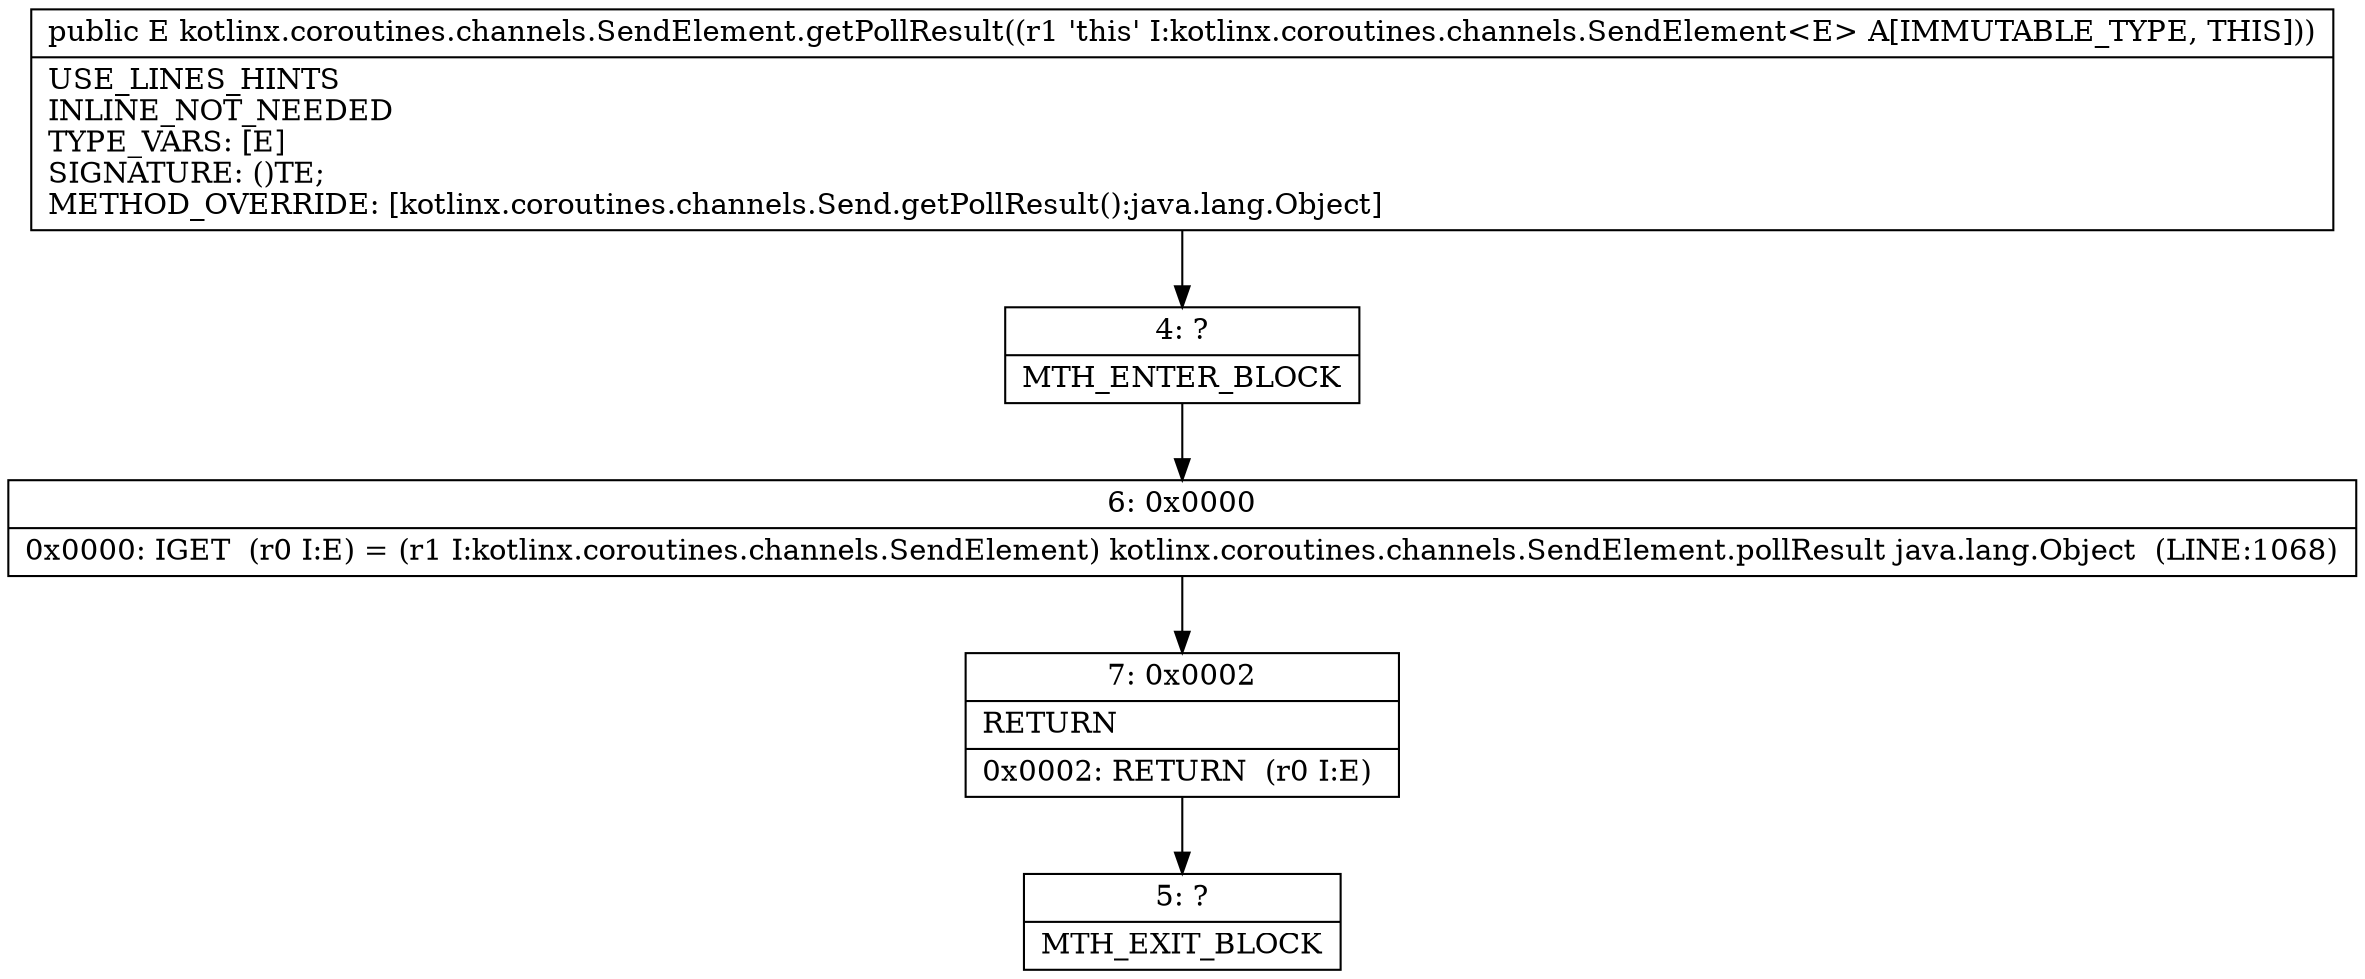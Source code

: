 digraph "CFG forkotlinx.coroutines.channels.SendElement.getPollResult()Ljava\/lang\/Object;" {
Node_4 [shape=record,label="{4\:\ ?|MTH_ENTER_BLOCK\l}"];
Node_6 [shape=record,label="{6\:\ 0x0000|0x0000: IGET  (r0 I:E) = (r1 I:kotlinx.coroutines.channels.SendElement) kotlinx.coroutines.channels.SendElement.pollResult java.lang.Object  (LINE:1068)\l}"];
Node_7 [shape=record,label="{7\:\ 0x0002|RETURN\l|0x0002: RETURN  (r0 I:E) \l}"];
Node_5 [shape=record,label="{5\:\ ?|MTH_EXIT_BLOCK\l}"];
MethodNode[shape=record,label="{public E kotlinx.coroutines.channels.SendElement.getPollResult((r1 'this' I:kotlinx.coroutines.channels.SendElement\<E\> A[IMMUTABLE_TYPE, THIS]))  | USE_LINES_HINTS\lINLINE_NOT_NEEDED\lTYPE_VARS: [E]\lSIGNATURE: ()TE;\lMETHOD_OVERRIDE: [kotlinx.coroutines.channels.Send.getPollResult():java.lang.Object]\l}"];
MethodNode -> Node_4;Node_4 -> Node_6;
Node_6 -> Node_7;
Node_7 -> Node_5;
}


